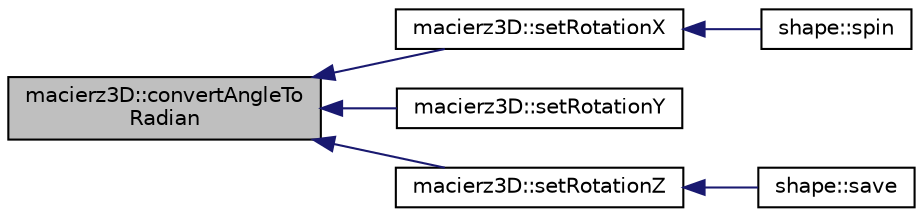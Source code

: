 digraph "macierz3D::convertAngleToRadian"
{
  edge [fontname="Helvetica",fontsize="10",labelfontname="Helvetica",labelfontsize="10"];
  node [fontname="Helvetica",fontsize="10",shape=record];
  rankdir="LR";
  Node5 [label="macierz3D::convertAngleTo\lRadian",height=0.2,width=0.4,color="black", fillcolor="grey75", style="filled", fontcolor="black"];
  Node5 -> Node6 [dir="back",color="midnightblue",fontsize="10",style="solid",fontname="Helvetica"];
  Node6 [label="macierz3D::setRotationX",height=0.2,width=0.4,color="black", fillcolor="white", style="filled",URL="$classmacierz3_d.html#a3de6635080110f6909f1583c064d36d4"];
  Node6 -> Node7 [dir="back",color="midnightblue",fontsize="10",style="solid",fontname="Helvetica"];
  Node7 [label="shape::spin",height=0.2,width=0.4,color="black", fillcolor="white", style="filled",URL="$classshape.html#ae1ae139b2ab9166f5bc46c32003cf5cd",tooltip="Kręć się wokół własnej osi. "];
  Node5 -> Node8 [dir="back",color="midnightblue",fontsize="10",style="solid",fontname="Helvetica"];
  Node8 [label="macierz3D::setRotationY",height=0.2,width=0.4,color="black", fillcolor="white", style="filled",URL="$classmacierz3_d.html#a51e67107a0ef6bac9de0b106520e0e37"];
  Node5 -> Node9 [dir="back",color="midnightblue",fontsize="10",style="solid",fontname="Helvetica"];
  Node9 [label="macierz3D::setRotationZ",height=0.2,width=0.4,color="black", fillcolor="white", style="filled",URL="$classmacierz3_d.html#a16166e41f063ad2e6fcaf61a42e13610"];
  Node9 -> Node10 [dir="back",color="midnightblue",fontsize="10",style="solid",fontname="Helvetica"];
  Node10 [label="shape::save",height=0.2,width=0.4,color="black", fillcolor="white", style="filled",URL="$classshape.html#ab2e96315f82d0cf3a24137dfffe7ffc0",tooltip="zapisuje aktualne położenie kształtu do pliku "];
}

